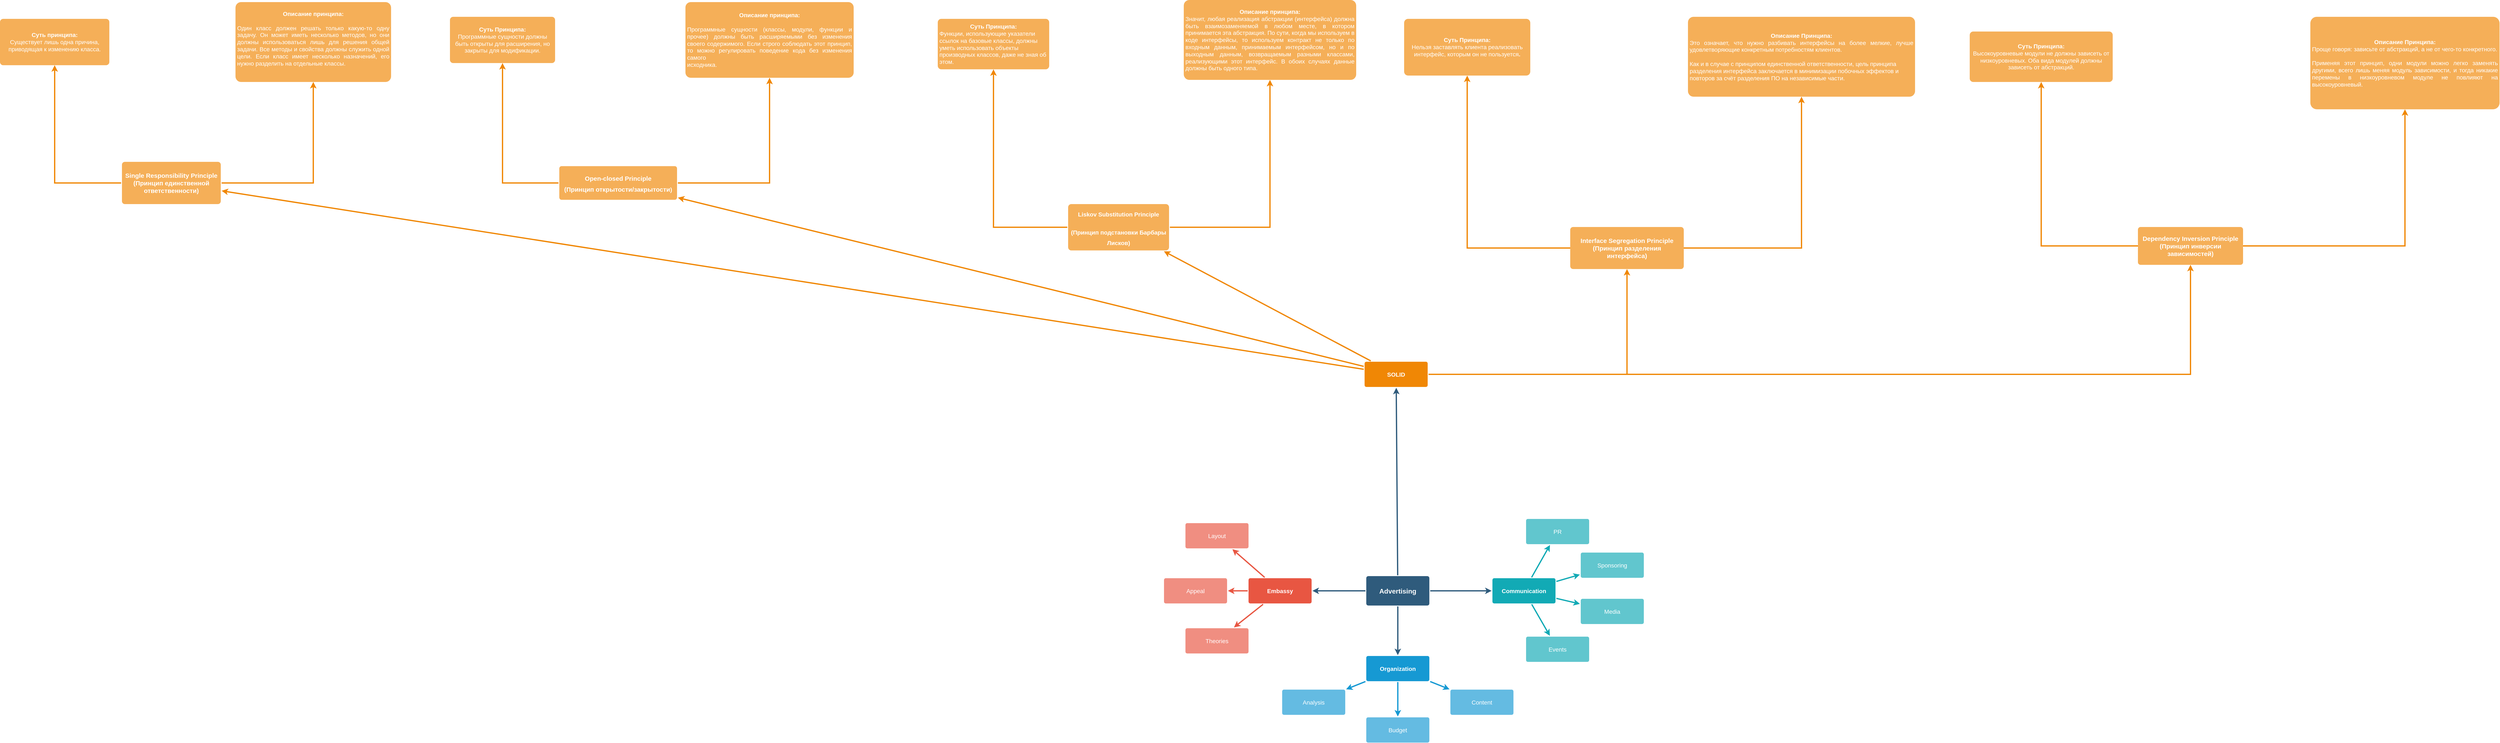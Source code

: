 <mxfile version="13.6.4" type="github"><diagram id="6a731a19-8d31-9384-78a2-239565b7b9f0" name="Page-1"><mxGraphModel dx="10257" dy="5489" grid="1" gridSize="10" guides="1" tooltips="1" connect="1" arrows="1" fold="1" page="1" pageScale="1" pageWidth="1169" pageHeight="827" background="#ffffff" math="0" shadow="0"><root><mxCell id="0"/><mxCell id="1" parent="0"/><mxCell id="1745" value="" style="edgeStyle=none;rounded=0;jumpStyle=none;html=1;shadow=0;labelBackgroundColor=none;startArrow=none;startFill=0;endArrow=classic;endFill=1;jettySize=auto;orthogonalLoop=1;strokeColor=#2F5B7C;strokeWidth=3;fontFamily=Helvetica;fontSize=16;fontColor=#23445D;spacing=5;" parent="1" source="1749" target="1764" edge="1"><mxGeometry relative="1" as="geometry"/></mxCell><mxCell id="1746" value="" style="edgeStyle=none;rounded=0;jumpStyle=none;html=1;shadow=0;labelBackgroundColor=none;startArrow=none;startFill=0;endArrow=classic;endFill=1;jettySize=auto;orthogonalLoop=1;strokeColor=#2F5B7C;strokeWidth=3;fontFamily=Helvetica;fontSize=16;fontColor=#23445D;spacing=5;" parent="1" source="1749" target="1771" edge="1"><mxGeometry relative="1" as="geometry"/></mxCell><mxCell id="1747" value="" style="edgeStyle=none;rounded=0;jumpStyle=none;html=1;shadow=0;labelBackgroundColor=none;startArrow=none;startFill=0;endArrow=classic;endFill=1;jettySize=auto;orthogonalLoop=1;strokeColor=#2F5B7C;strokeWidth=3;fontFamily=Helvetica;fontSize=16;fontColor=#23445D;spacing=5;" parent="1" source="1749" target="1760" edge="1"><mxGeometry relative="1" as="geometry"/></mxCell><mxCell id="1748" value="" style="edgeStyle=none;rounded=0;jumpStyle=none;html=1;shadow=0;labelBackgroundColor=none;startArrow=none;startFill=0;endArrow=classic;endFill=1;jettySize=auto;orthogonalLoop=1;strokeColor=#2F5B7C;strokeWidth=3;fontFamily=Helvetica;fontSize=16;fontColor=#23445D;spacing=5;" parent="1" source="1749" target="1753" edge="1"><mxGeometry relative="1" as="geometry"/></mxCell><mxCell id="1749" value="Advertising" style="rounded=1;whiteSpace=wrap;html=1;shadow=0;labelBackgroundColor=none;strokeColor=none;strokeWidth=3;fillColor=#2F5B7C;fontFamily=Helvetica;fontSize=16;fontColor=#FFFFFF;align=center;fontStyle=1;spacing=5;arcSize=7;perimeterSpacing=2;" parent="1" vertex="1"><mxGeometry x="495" y="380.5" width="150" height="70" as="geometry"/></mxCell><mxCell id="1750" value="" style="edgeStyle=none;rounded=1;jumpStyle=none;html=1;shadow=0;labelBackgroundColor=none;startArrow=none;startFill=0;jettySize=auto;orthogonalLoop=1;strokeColor=#E85642;strokeWidth=3;fontFamily=Helvetica;fontSize=14;fontColor=#FFFFFF;spacing=5;fontStyle=1;fillColor=#b0e3e6;" parent="1" source="1753" target="1756" edge="1"><mxGeometry relative="1" as="geometry"/></mxCell><mxCell id="1751" value="" style="edgeStyle=none;rounded=1;jumpStyle=none;html=1;shadow=0;labelBackgroundColor=none;startArrow=none;startFill=0;jettySize=auto;orthogonalLoop=1;strokeColor=#E85642;strokeWidth=3;fontFamily=Helvetica;fontSize=14;fontColor=#FFFFFF;spacing=5;fontStyle=1;fillColor=#b0e3e6;" parent="1" source="1753" target="1755" edge="1"><mxGeometry relative="1" as="geometry"/></mxCell><mxCell id="1752" value="" style="edgeStyle=none;rounded=1;jumpStyle=none;html=1;shadow=0;labelBackgroundColor=none;startArrow=none;startFill=0;jettySize=auto;orthogonalLoop=1;strokeColor=#E85642;strokeWidth=3;fontFamily=Helvetica;fontSize=14;fontColor=#FFFFFF;spacing=5;fontStyle=1;fillColor=#b0e3e6;" parent="1" source="1753" target="1754" edge="1"><mxGeometry relative="1" as="geometry"/></mxCell><mxCell id="1753" value="Embassy" style="rounded=1;whiteSpace=wrap;html=1;shadow=0;labelBackgroundColor=none;strokeColor=none;strokeWidth=3;fillColor=#e85642;fontFamily=Helvetica;fontSize=14;fontColor=#FFFFFF;align=center;spacing=5;fontStyle=1;arcSize=7;perimeterSpacing=2;" parent="1" vertex="1"><mxGeometry x="215" y="385.5" width="150" height="60" as="geometry"/></mxCell><mxCell id="1754" value="Theories" style="rounded=1;whiteSpace=wrap;html=1;shadow=0;labelBackgroundColor=none;strokeColor=none;strokeWidth=3;fillColor=#f08e81;fontFamily=Helvetica;fontSize=14;fontColor=#FFFFFF;align=center;spacing=5;fontStyle=0;arcSize=7;perimeterSpacing=2;" parent="1" vertex="1"><mxGeometry x="65" y="504.5" width="150" height="60" as="geometry"/></mxCell><mxCell id="1755" value="Appeal" style="rounded=1;whiteSpace=wrap;html=1;shadow=0;labelBackgroundColor=none;strokeColor=none;strokeWidth=3;fillColor=#f08e81;fontFamily=Helvetica;fontSize=14;fontColor=#FFFFFF;align=center;spacing=5;fontStyle=0;arcSize=7;perimeterSpacing=2;" parent="1" vertex="1"><mxGeometry x="14" y="385.5" width="150" height="60" as="geometry"/></mxCell><mxCell id="1756" value="Layout" style="rounded=1;whiteSpace=wrap;html=1;shadow=0;labelBackgroundColor=none;strokeColor=none;strokeWidth=3;fillColor=#f08e81;fontFamily=Helvetica;fontSize=14;fontColor=#FFFFFF;align=center;spacing=5;fontStyle=0;arcSize=7;perimeterSpacing=2;" parent="1" vertex="1"><mxGeometry x="65" y="254.5" width="150" height="60" as="geometry"/></mxCell><mxCell id="1757" value="" style="edgeStyle=none;rounded=0;jumpStyle=none;html=1;shadow=0;labelBackgroundColor=none;startArrow=none;startFill=0;endArrow=classic;endFill=1;jettySize=auto;orthogonalLoop=1;strokeColor=#1699D3;strokeWidth=3;fontFamily=Helvetica;fontSize=14;fontColor=#FFFFFF;spacing=5;" parent="1" source="1760" target="1763" edge="1"><mxGeometry relative="1" as="geometry"/></mxCell><mxCell id="1758" value="" style="edgeStyle=none;rounded=0;jumpStyle=none;html=1;shadow=0;labelBackgroundColor=none;startArrow=none;startFill=0;endArrow=classic;endFill=1;jettySize=auto;orthogonalLoop=1;strokeColor=#1699D3;strokeWidth=3;fontFamily=Helvetica;fontSize=14;fontColor=#FFFFFF;spacing=5;" parent="1" source="1760" target="1762" edge="1"><mxGeometry relative="1" as="geometry"/></mxCell><mxCell id="1759" value="" style="edgeStyle=none;rounded=0;jumpStyle=none;html=1;shadow=0;labelBackgroundColor=none;startArrow=none;startFill=0;endArrow=classic;endFill=1;jettySize=auto;orthogonalLoop=1;strokeColor=#1699D3;strokeWidth=3;fontFamily=Helvetica;fontSize=14;fontColor=#FFFFFF;spacing=5;" parent="1" source="1760" target="1761" edge="1"><mxGeometry relative="1" as="geometry"/></mxCell><mxCell id="1760" value="Organization" style="rounded=1;whiteSpace=wrap;html=1;shadow=0;labelBackgroundColor=none;strokeColor=none;strokeWidth=3;fillColor=#1699d3;fontFamily=Helvetica;fontSize=14;fontColor=#FFFFFF;align=center;spacing=5;fontStyle=1;arcSize=7;perimeterSpacing=2;" parent="1" vertex="1"><mxGeometry x="495" y="570.5" width="150" height="60" as="geometry"/></mxCell><mxCell id="1761" value="Content" style="rounded=1;whiteSpace=wrap;html=1;shadow=0;labelBackgroundColor=none;strokeColor=none;strokeWidth=3;fillColor=#64bbe2;fontFamily=Helvetica;fontSize=14;fontColor=#FFFFFF;align=center;spacing=5;arcSize=7;perimeterSpacing=2;" parent="1" vertex="1"><mxGeometry x="695" y="650.5" width="150" height="60" as="geometry"/></mxCell><mxCell id="1762" value="Budget" style="rounded=1;whiteSpace=wrap;html=1;shadow=0;labelBackgroundColor=none;strokeColor=none;strokeWidth=3;fillColor=#64bbe2;fontFamily=Helvetica;fontSize=14;fontColor=#FFFFFF;align=center;spacing=5;arcSize=7;perimeterSpacing=2;" parent="1" vertex="1"><mxGeometry x="495" y="716.5" width="150" height="60" as="geometry"/></mxCell><mxCell id="1763" value="Analysis" style="rounded=1;whiteSpace=wrap;html=1;shadow=0;labelBackgroundColor=none;strokeColor=none;strokeWidth=3;fillColor=#64bbe2;fontFamily=Helvetica;fontSize=14;fontColor=#FFFFFF;align=center;spacing=5;arcSize=7;perimeterSpacing=2;" parent="1" vertex="1"><mxGeometry x="295" y="650.5" width="150" height="60" as="geometry"/></mxCell><mxCell id="MPEVObvaYs7RGHGpuKWo-1792" value="" style="edgeStyle=orthogonalEdgeStyle;rounded=0;orthogonalLoop=1;jettySize=auto;html=1;strokeColor=#F08705;strokeWidth=3;" edge="1" parent="1" source="1764" target="MPEVObvaYs7RGHGpuKWo-1791"><mxGeometry relative="1" as="geometry"/></mxCell><mxCell id="MPEVObvaYs7RGHGpuKWo-1798" value="" style="edgeStyle=orthogonalEdgeStyle;rounded=0;orthogonalLoop=1;jettySize=auto;html=1;strokeColor=#F08705;strokeWidth=3;" edge="1" parent="1" source="1764" target="MPEVObvaYs7RGHGpuKWo-1797"><mxGeometry relative="1" as="geometry"/></mxCell><mxCell id="1764" value="&lt;div&gt;SOLID&lt;/div&gt;" style="rounded=1;whiteSpace=wrap;html=1;shadow=0;labelBackgroundColor=none;strokeColor=none;strokeWidth=3;fillColor=#F08705;fontFamily=Helvetica;fontSize=14;fontColor=#FFFFFF;align=center;spacing=5;fontStyle=1;arcSize=7;perimeterSpacing=2;" parent="1" vertex="1"><mxGeometry x="491" y="-129.5" width="150" height="60" as="geometry"/></mxCell><mxCell id="MPEVObvaYs7RGHGpuKWo-1788" value="" style="edgeStyle=orthogonalEdgeStyle;rounded=0;orthogonalLoop=1;jettySize=auto;html=1;strokeColor=#F08705;strokeWidth=3;" edge="1" parent="1" source="1765" target="MPEVObvaYs7RGHGpuKWo-1787"><mxGeometry relative="1" as="geometry"/></mxCell><mxCell id="MPEVObvaYs7RGHGpuKWo-1790" value="" style="edgeStyle=orthogonalEdgeStyle;rounded=0;orthogonalLoop=1;jettySize=auto;html=1;strokeColor=#F08705;strokeWidth=3;" edge="1" parent="1" source="1765" target="MPEVObvaYs7RGHGpuKWo-1789"><mxGeometry relative="1" as="geometry"/></mxCell><mxCell id="1765" value="&lt;h2&gt;&lt;font style=&quot;font-size: 14px&quot;&gt;Liskov Substitution Principle&lt;/font&gt;&lt;/h2&gt;&lt;h2&gt;&lt;font style=&quot;font-size: 14px&quot;&gt;(Принцип подстановки Барбары Лисков)&lt;/font&gt;&lt;br&gt;&lt;/h2&gt;" style="rounded=1;whiteSpace=wrap;html=1;shadow=0;labelBackgroundColor=none;strokeColor=none;strokeWidth=3;fontFamily=Helvetica;fontSize=14;fontColor=#FFFFFF;align=center;spacing=5;arcSize=7;perimeterSpacing=2;fillColor=#F5AF58;" parent="1" vertex="1"><mxGeometry x="-214" y="-504.5" width="240" height="110.25" as="geometry"/></mxCell><mxCell id="1766" value="" style="edgeStyle=none;rounded=0;jumpStyle=none;html=1;shadow=0;labelBackgroundColor=none;startArrow=none;startFill=0;endArrow=classic;endFill=1;jettySize=auto;orthogonalLoop=1;strokeColor=#F08705;strokeWidth=3;fontFamily=Helvetica;fontSize=14;fontColor=#FFFFFF;spacing=5;" parent="1" source="1764" target="1765" edge="1"><mxGeometry relative="1" as="geometry"/></mxCell><mxCell id="MPEVObvaYs7RGHGpuKWo-1784" value="" style="edgeStyle=orthogonalEdgeStyle;rounded=0;orthogonalLoop=1;jettySize=auto;html=1;strokeColor=#F08705;strokeWidth=3;" edge="1" parent="1" source="1767" target="MPEVObvaYs7RGHGpuKWo-1783"><mxGeometry relative="1" as="geometry"/></mxCell><mxCell id="MPEVObvaYs7RGHGpuKWo-1786" value="" style="edgeStyle=orthogonalEdgeStyle;rounded=0;orthogonalLoop=1;jettySize=auto;html=1;strokeColor=#F08705;strokeWidth=3;" edge="1" parent="1" source="1767" target="MPEVObvaYs7RGHGpuKWo-1785"><mxGeometry relative="1" as="geometry"/></mxCell><mxCell id="1767" value="&lt;h2&gt;&lt;font style=&quot;font-size: 15px&quot;&gt;Open-closed Principle&lt;br&gt;(Принцип открытости/закрытости&lt;/font&gt;&lt;font style=&quot;font-size: 14px&quot;&gt;)&lt;br&gt;&lt;/font&gt;&lt;/h2&gt;" style="rounded=1;whiteSpace=wrap;html=1;shadow=0;labelBackgroundColor=none;strokeColor=none;strokeWidth=3;fillColor=#f5af58;fontFamily=Helvetica;fontSize=14;fontColor=#FFFFFF;align=center;spacing=5;arcSize=7;perimeterSpacing=2;" parent="1" vertex="1"><mxGeometry x="-1424" y="-594.75" width="280" height="80" as="geometry"/></mxCell><mxCell id="1768" value="" style="edgeStyle=none;rounded=0;jumpStyle=none;html=1;shadow=0;labelBackgroundColor=none;startArrow=none;startFill=0;endArrow=classic;endFill=1;jettySize=auto;orthogonalLoop=1;strokeColor=#F08705;strokeWidth=3;fontFamily=Helvetica;fontSize=14;fontColor=#FFFFFF;spacing=5;" parent="1" source="1764" target="1767" edge="1"><mxGeometry relative="1" as="geometry"/></mxCell><mxCell id="MPEVObvaYs7RGHGpuKWo-1780" value="" style="edgeStyle=orthogonalEdgeStyle;rounded=0;orthogonalLoop=1;jettySize=auto;html=1;strokeWidth=3;strokeColor=#F08705;" edge="1" parent="1" source="1769" target="MPEVObvaYs7RGHGpuKWo-1779"><mxGeometry relative="1" as="geometry"/></mxCell><mxCell id="MPEVObvaYs7RGHGpuKWo-1782" value="" style="edgeStyle=orthogonalEdgeStyle;rounded=0;orthogonalLoop=1;jettySize=auto;html=1;strokeColor=#F08705;strokeWidth=3;" edge="1" parent="1" source="1769" target="MPEVObvaYs7RGHGpuKWo-1781"><mxGeometry relative="1" as="geometry"/></mxCell><mxCell id="1769" value="&lt;h2 style=&quot;font-size: 15px&quot;&gt;&lt;font style=&quot;font-size: 15px&quot;&gt;Single Responsibility Principle&lt;br&gt;&lt;/font&gt;&lt;font style=&quot;font-size: 15px&quot;&gt;(&lt;/font&gt;&lt;font style=&quot;font-size: 15px&quot;&gt;&lt;span&gt;Принцип единственной ответственности&lt;/span&gt;&lt;font style=&quot;font-size: 15px&quot;&gt;)&lt;/font&gt;&lt;/font&gt;&lt;br&gt;&lt;font style=&quot;font-size: 14px&quot;&gt;&lt;/font&gt;&lt;/h2&gt;" style="rounded=1;whiteSpace=wrap;html=1;shadow=0;labelBackgroundColor=none;strokeColor=none;strokeWidth=3;fillColor=#f5af58;fontFamily=Helvetica;fontSize=14;fontColor=#FFFFFF;align=center;spacing=5;arcSize=7;perimeterSpacing=2;" parent="1" vertex="1"><mxGeometry x="-2464" y="-605" width="235" height="100.5" as="geometry"/></mxCell><mxCell id="1770" value="" style="edgeStyle=none;rounded=0;jumpStyle=none;html=1;shadow=0;labelBackgroundColor=none;startArrow=none;startFill=0;endArrow=classic;endFill=1;jettySize=auto;orthogonalLoop=1;strokeWidth=3;fontFamily=Helvetica;fontSize=14;fontColor=#FFFFFF;spacing=5;strokeColor=#F08705;" parent="1" source="1764" target="1769" edge="1"><mxGeometry relative="1" as="geometry"/></mxCell><mxCell id="1771" value="Communication" style="rounded=1;whiteSpace=wrap;html=1;shadow=0;labelBackgroundColor=none;strokeColor=none;strokeWidth=3;fillColor=#12aab5;fontFamily=Helvetica;fontSize=14;fontColor=#FFFFFF;align=center;spacing=5;fontStyle=1;arcSize=7;perimeterSpacing=2;" parent="1" vertex="1"><mxGeometry x="795" y="385.5" width="150" height="60" as="geometry"/></mxCell><mxCell id="1772" value="Events" style="rounded=1;whiteSpace=wrap;html=1;shadow=0;labelBackgroundColor=none;strokeColor=none;strokeWidth=3;fillColor=#61c6ce;fontFamily=Helvetica;fontSize=14;fontColor=#FFFFFF;align=center;spacing=5;fontStyle=0;arcSize=7;perimeterSpacing=2;" parent="1" vertex="1"><mxGeometry x="875" y="524.5" width="150" height="60" as="geometry"/></mxCell><mxCell id="1773" value="" style="edgeStyle=none;rounded=1;jumpStyle=none;html=1;shadow=0;labelBackgroundColor=none;startArrow=none;startFill=0;jettySize=auto;orthogonalLoop=1;strokeColor=#12AAB5;strokeWidth=3;fontFamily=Helvetica;fontSize=14;fontColor=#FFFFFF;spacing=5;fontStyle=1;fillColor=#b0e3e6;" parent="1" source="1771" target="1772" edge="1"><mxGeometry relative="1" as="geometry"/></mxCell><mxCell id="1774" value="Media" style="rounded=1;whiteSpace=wrap;html=1;shadow=0;labelBackgroundColor=none;strokeColor=none;strokeWidth=3;fillColor=#61c6ce;fontFamily=Helvetica;fontSize=14;fontColor=#FFFFFF;align=center;spacing=5;fontStyle=0;arcSize=7;perimeterSpacing=2;" parent="1" vertex="1"><mxGeometry x="1005" y="434.5" width="150" height="60" as="geometry"/></mxCell><mxCell id="1775" value="" style="edgeStyle=none;rounded=1;jumpStyle=none;html=1;shadow=0;labelBackgroundColor=none;startArrow=none;startFill=0;jettySize=auto;orthogonalLoop=1;strokeColor=#12AAB5;strokeWidth=3;fontFamily=Helvetica;fontSize=14;fontColor=#FFFFFF;spacing=5;fontStyle=1;fillColor=#b0e3e6;" parent="1" source="1771" target="1774" edge="1"><mxGeometry relative="1" as="geometry"/></mxCell><mxCell id="1776" value="Sponsoring" style="rounded=1;whiteSpace=wrap;html=1;shadow=0;labelBackgroundColor=none;strokeColor=none;strokeWidth=3;fillColor=#61c6ce;fontFamily=Helvetica;fontSize=14;fontColor=#FFFFFF;align=center;spacing=5;fontStyle=0;arcSize=7;perimeterSpacing=2;" parent="1" vertex="1"><mxGeometry x="1005" y="324.5" width="150" height="60" as="geometry"/></mxCell><mxCell id="1777" value="" style="edgeStyle=none;rounded=1;jumpStyle=none;html=1;shadow=0;labelBackgroundColor=none;startArrow=none;startFill=0;jettySize=auto;orthogonalLoop=1;strokeColor=#12AAB5;strokeWidth=3;fontFamily=Helvetica;fontSize=14;fontColor=#FFFFFF;spacing=5;fontStyle=1;fillColor=#b0e3e6;" parent="1" source="1771" target="1776" edge="1"><mxGeometry relative="1" as="geometry"/></mxCell><mxCell id="1778" value="PR" style="rounded=1;whiteSpace=wrap;html=1;shadow=0;labelBackgroundColor=none;strokeColor=none;strokeWidth=3;fillColor=#61c6ce;fontFamily=Helvetica;fontSize=14;fontColor=#FFFFFF;align=center;spacing=5;fontStyle=0;arcSize=7;perimeterSpacing=2;" parent="1" vertex="1"><mxGeometry x="875" y="244.5" width="150" height="60" as="geometry"/></mxCell><mxCell id="1779" value="" style="edgeStyle=none;rounded=1;jumpStyle=none;html=1;shadow=0;labelBackgroundColor=none;startArrow=none;startFill=0;jettySize=auto;orthogonalLoop=1;strokeColor=#12AAB5;strokeWidth=3;fontFamily=Helvetica;fontSize=14;fontColor=#FFFFFF;spacing=5;fontStyle=1;fillColor=#b0e3e6;" parent="1" source="1771" target="1778" edge="1"><mxGeometry relative="1" as="geometry"/></mxCell><mxCell id="MPEVObvaYs7RGHGpuKWo-1779" value="&lt;b&gt;Суть принципа:&lt;/b&gt;&lt;br&gt;Существует лишь одна причина, приводящая к изменению класса." style="whiteSpace=wrap;html=1;rounded=1;shadow=0;fontSize=14;fontColor=#FFFFFF;strokeColor=none;strokeWidth=3;fillColor=#f5af58;spacing=5;arcSize=7;" vertex="1" parent="1"><mxGeometry x="-2754" y="-945.13" width="260" height="110.25" as="geometry"/></mxCell><mxCell id="MPEVObvaYs7RGHGpuKWo-1781" value="&lt;div&gt;&lt;b&gt;Описание принципа:&lt;/b&gt;&lt;/div&gt;&lt;div&gt;&lt;br&gt;&lt;div align=&quot;justify&quot;&gt;Один класс должен решать только какую-то одну задачу. Он может иметь несколько методов, но они должны использоваться лишь для решения общей задачи. Все методы и свойства должны служить одной цели. Если класс имеет несколько назначений, его нужно разделить на отдельные классы.&lt;br&gt;&lt;/div&gt;&lt;b&gt;&lt;br&gt;&lt;/b&gt;&lt;/div&gt;" style="whiteSpace=wrap;html=1;rounded=1;shadow=0;fontSize=14;fontColor=#FFFFFF;strokeColor=none;strokeWidth=3;fillColor=#f5af58;spacing=5;arcSize=7;" vertex="1" parent="1"><mxGeometry x="-2194" y="-985" width="370" height="190" as="geometry"/></mxCell><mxCell id="MPEVObvaYs7RGHGpuKWo-1783" value="&lt;b&gt;Суть Принципа:&lt;/b&gt;&lt;br&gt;Программные сущности должны быть открыты для расширения, но закрыты для модификации." style="whiteSpace=wrap;html=1;rounded=1;shadow=0;fontSize=14;fontColor=#FFFFFF;strokeColor=none;strokeWidth=3;fillColor=#f5af58;spacing=5;arcSize=7;" vertex="1" parent="1"><mxGeometry x="-1684" y="-950.06" width="250" height="110.12" as="geometry"/></mxCell><mxCell id="MPEVObvaYs7RGHGpuKWo-1785" value="&lt;div align=&quot;center&quot;&gt;&lt;b&gt;Описание принципа:&lt;br&gt;&lt;/b&gt;&lt;/div&gt;&lt;div align=&quot;justify&quot;&gt;&lt;br&gt;&lt;b&gt;&lt;/b&gt;&lt;/div&gt;&lt;div align=&quot;justify&quot;&gt;Программные сущности (классы, модули, функции и прочее) должны быть расширяемыми без изменения своего содержимого. Если строго соблюдать этот принцип, то можно регулировать поведение кода без изменения самого &lt;br&gt;исходника.&lt;/div&gt;" style="whiteSpace=wrap;html=1;rounded=1;shadow=0;fontSize=14;fontColor=#FFFFFF;strokeColor=none;strokeWidth=3;fillColor=#f5af58;spacing=5;arcSize=7;" vertex="1" parent="1"><mxGeometry x="-1124" y="-985" width="400" height="180" as="geometry"/></mxCell><mxCell id="MPEVObvaYs7RGHGpuKWo-1787" value="&lt;div&gt;&lt;b&gt;Суть Принципа:&lt;br&gt;&lt;/b&gt;&lt;div align=&quot;left&quot;&gt;Функции, использующие указатели ссылок на базовые классы, должны уметь использовать объекты производных классов, даже не зная об этом.&lt;br&gt;&lt;/div&gt;&lt;/div&gt;" style="whiteSpace=wrap;html=1;rounded=1;shadow=0;fontSize=14;fontColor=#FFFFFF;strokeColor=none;strokeWidth=3;fillColor=#f5af58;spacing=5;arcSize=7;" vertex="1" parent="1"><mxGeometry x="-524" y="-945.13" width="265" height="120" as="geometry"/></mxCell><mxCell id="MPEVObvaYs7RGHGpuKWo-1789" value="&lt;b&gt;Описание принципа:&lt;/b&gt;&lt;br&gt;&lt;div align=&quot;justify&quot;&gt;Значит, любая реализация абстракции (интерфейса) должна быть взаимозаменяемой в любом месте, в котором принимается эта абстракция. По сути, когда мы используем в коде интерфейсы, то используем контракт не только по входным данным, принимаемым интерфейсом, но и по выходным данным, возвращаемым разными классами, реализующими этот интерфейс. В обоих случаях данные должны быть одного типа.&lt;/div&gt;" style="whiteSpace=wrap;html=1;rounded=1;shadow=0;fontSize=14;fontColor=#FFFFFF;strokeColor=none;strokeWidth=3;fillColor=#f5af58;spacing=5;arcSize=7;" vertex="1" parent="1"><mxGeometry x="61" y="-990" width="410" height="190" as="geometry"/></mxCell><mxCell id="MPEVObvaYs7RGHGpuKWo-1794" value="" style="edgeStyle=orthogonalEdgeStyle;rounded=0;orthogonalLoop=1;jettySize=auto;html=1;strokeColor=#F08705;strokeWidth=3;" edge="1" parent="1" source="MPEVObvaYs7RGHGpuKWo-1791" target="MPEVObvaYs7RGHGpuKWo-1793"><mxGeometry relative="1" as="geometry"/></mxCell><mxCell id="MPEVObvaYs7RGHGpuKWo-1796" value="" style="edgeStyle=orthogonalEdgeStyle;rounded=0;orthogonalLoop=1;jettySize=auto;html=1;strokeColor=#F08705;strokeWidth=3;" edge="1" parent="1" source="MPEVObvaYs7RGHGpuKWo-1791" target="MPEVObvaYs7RGHGpuKWo-1795"><mxGeometry relative="1" as="geometry"/></mxCell><mxCell id="MPEVObvaYs7RGHGpuKWo-1791" value="&lt;h2 style=&quot;font-size: 15px&quot;&gt;Interface Segregation Principle&lt;br&gt;(Принцип разделения интерфейса)&lt;br&gt;&lt;/h2&gt;" style="whiteSpace=wrap;html=1;rounded=1;shadow=0;fontSize=14;fontColor=#FFFFFF;fontStyle=1;strokeColor=none;strokeWidth=3;spacing=5;arcSize=7;fillColor=#F5AF58;" vertex="1" parent="1"><mxGeometry x="980" y="-450" width="270" height="100" as="geometry"/></mxCell><mxCell id="MPEVObvaYs7RGHGpuKWo-1793" value="&lt;div&gt;Суть Принципа:&lt;/div&gt;&lt;div&gt;&lt;span style=&quot;font-weight: normal&quot;&gt;Нельзя заставлять клиента реализовать интерфейс, которым он не пользуется&lt;/span&gt;.&lt;/div&gt;" style="whiteSpace=wrap;html=1;rounded=1;shadow=0;fontSize=14;fontColor=#FFFFFF;fontStyle=1;strokeColor=none;strokeWidth=3;fillColor=#F5AF58;spacing=5;arcSize=7;" vertex="1" parent="1"><mxGeometry x="585" y="-945.13" width="300" height="134.87" as="geometry"/></mxCell><mxCell id="MPEVObvaYs7RGHGpuKWo-1795" value="&lt;div&gt;Описание Принципа:&lt;/div&gt;&lt;div align=&quot;justify&quot;&gt;&lt;span style=&quot;font-weight: normal&quot;&gt;Это означает, что нужно разбивать интерфейсы на более мелкие, лучше удовлетворяющие конкретным потребностям клиентов.&lt;/span&gt;&lt;/div&gt;&lt;div align=&quot;justify&quot;&gt;&lt;span style=&quot;font-weight: normal&quot;&gt;&lt;br&gt;&lt;/span&gt;&lt;/div&gt;&lt;div align=&quot;justify&quot;&gt;&lt;span style=&quot;font-weight: normal&quot;&gt;Как и в случае с принципом единственной ответственности, цель принципа &lt;br&gt;разделения интерфейса заключается в минимизации побочных эффектов и &lt;br&gt;повторов за счёт разделения ПО на независимые части.&lt;/span&gt;&lt;/div&gt;" style="whiteSpace=wrap;html=1;rounded=1;shadow=0;fontSize=14;fontColor=#FFFFFF;fontStyle=1;strokeColor=none;strokeWidth=3;fillColor=#F5AF58;spacing=5;arcSize=7;" vertex="1" parent="1"><mxGeometry x="1260" y="-950.06" width="540" height="190.06" as="geometry"/></mxCell><mxCell id="MPEVObvaYs7RGHGpuKWo-1800" value="" style="edgeStyle=orthogonalEdgeStyle;rounded=0;orthogonalLoop=1;jettySize=auto;html=1;strokeColor=#F08705;strokeWidth=3;" edge="1" parent="1" source="MPEVObvaYs7RGHGpuKWo-1797" target="MPEVObvaYs7RGHGpuKWo-1799"><mxGeometry relative="1" as="geometry"/></mxCell><mxCell id="MPEVObvaYs7RGHGpuKWo-1802" value="" style="edgeStyle=orthogonalEdgeStyle;rounded=0;orthogonalLoop=1;jettySize=auto;html=1;strokeColor=#F08705;strokeWidth=3;" edge="1" parent="1" source="MPEVObvaYs7RGHGpuKWo-1797" target="MPEVObvaYs7RGHGpuKWo-1801"><mxGeometry relative="1" as="geometry"/></mxCell><mxCell id="MPEVObvaYs7RGHGpuKWo-1797" value="&lt;h2 style=&quot;font-size: 15px&quot;&gt;Dependency Inversion Principle&lt;br&gt;(Принцип инверсии зависимостей)&lt;br&gt;&lt;/h2&gt;" style="whiteSpace=wrap;html=1;rounded=1;shadow=0;fontSize=14;fontColor=#FFFFFF;fontStyle=1;strokeColor=none;strokeWidth=3;spacing=5;arcSize=7;fillColor=#F5AF58;" vertex="1" parent="1"><mxGeometry x="2330" y="-450" width="250" height="90" as="geometry"/></mxCell><mxCell id="MPEVObvaYs7RGHGpuKWo-1799" value="&lt;div&gt;Суть Принципа:&lt;/div&gt;&lt;div&gt;&lt;span style=&quot;font-weight: normal&quot;&gt;Высокоуровневые модули не должны зависеть от низкоуровневых. Оба вида модулей должны зависеть от абстракций.&lt;/span&gt;&lt;/div&gt;" style="whiteSpace=wrap;html=1;rounded=1;shadow=0;fontSize=14;fontColor=#FFFFFF;fontStyle=1;strokeColor=none;strokeWidth=3;fillColor=#F5AF58;spacing=5;arcSize=7;" vertex="1" parent="1"><mxGeometry x="1930" y="-915" width="340" height="120" as="geometry"/></mxCell><mxCell id="MPEVObvaYs7RGHGpuKWo-1801" value="&lt;div&gt;Описание Принципа:&lt;/div&gt;&lt;div align=&quot;justify&quot;&gt;&lt;span style=&quot;font-weight: normal&quot;&gt;Проще говоря: зависьте от абстракций, а не от чего-то конкретного.&lt;br&gt;&lt;br&gt;Применяя этот принцип, одни модули можно легко заменять другими, всего лишь меняя модуль зависимости, и тогда никакие перемены в низкоуровневом модуле не повлияют на высокоуровневый.&lt;/span&gt;&lt;/div&gt;" style="whiteSpace=wrap;html=1;rounded=1;shadow=0;fontSize=14;fontColor=#FFFFFF;fontStyle=1;strokeColor=none;strokeWidth=3;fillColor=#F5AF58;spacing=5;arcSize=7;" vertex="1" parent="1"><mxGeometry x="2740" y="-950.06" width="450" height="220" as="geometry"/></mxCell></root></mxGraphModel></diagram></mxfile>